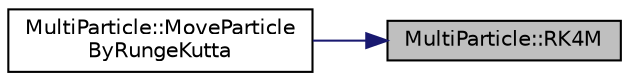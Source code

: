 digraph "MultiParticle::RK4M"
{
 // LATEX_PDF_SIZE
  edge [fontname="Helvetica",fontsize="10",labelfontname="Helvetica",labelfontsize="10"];
  node [fontname="Helvetica",fontsize="10",shape=record];
  rankdir="RL";
  Node1 [label="MultiParticle::RK4M",height=0.2,width=0.4,color="black", fillcolor="grey75", style="filled", fontcolor="black",tooltip="ルンゲクッタ法"];
  Node1 -> Node2 [dir="back",color="midnightblue",fontsize="10",style="solid"];
  Node2 [label="MultiParticle::MoveParticle\lByRungeKutta",height=0.2,width=0.4,color="black", fillcolor="white", style="filled",URL="$classMultiParticle.html#a32c6a790330a75cfaea5aa3c99762a9b",tooltip=" "];
}
